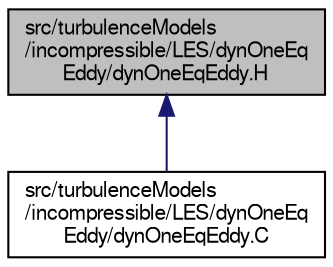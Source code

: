digraph "src/turbulenceModels/incompressible/LES/dynOneEqEddy/dynOneEqEddy.H"
{
  bgcolor="transparent";
  edge [fontname="FreeSans",fontsize="10",labelfontname="FreeSans",labelfontsize="10"];
  node [fontname="FreeSans",fontsize="10",shape=record];
  Node4 [label="src/turbulenceModels\l/incompressible/LES/dynOneEq\lEddy/dynOneEqEddy.H",height=0.2,width=0.4,color="black", fillcolor="grey75", style="filled", fontcolor="black"];
  Node4 -> Node5 [dir="back",color="midnightblue",fontsize="10",style="solid",fontname="FreeSans"];
  Node5 [label="src/turbulenceModels\l/incompressible/LES/dynOneEq\lEddy/dynOneEqEddy.C",height=0.2,width=0.4,color="black",URL="$a17408.html"];
}
